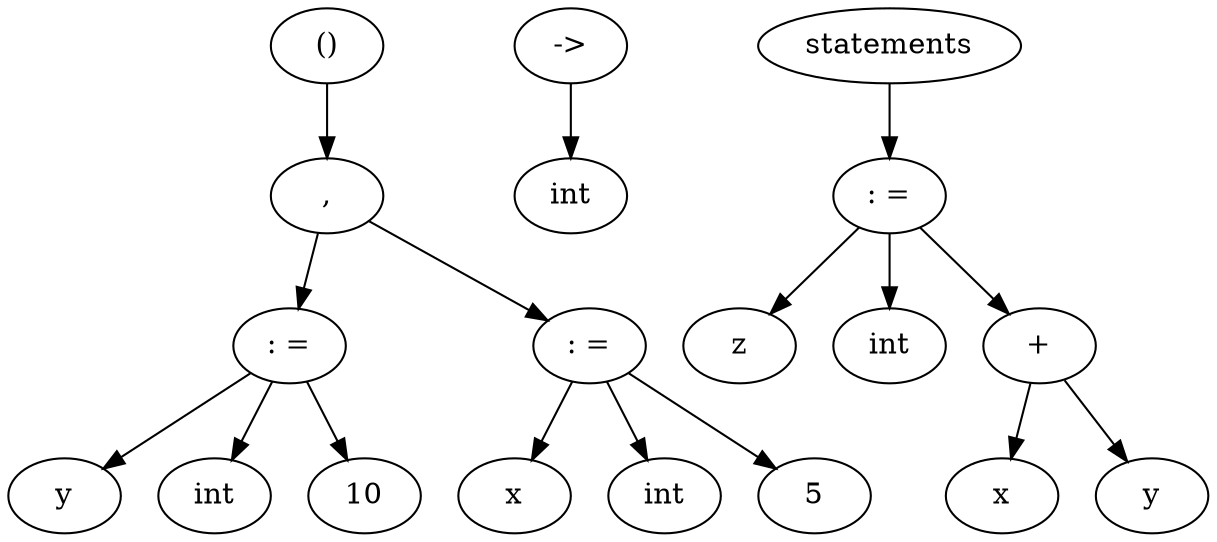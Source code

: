 digraph G {
N10 [label="y"]
N12 [label="int"]
N14 [label="10"]
N16 [label=": ="]
N17 [label="()"]
N18 [label="->"]
N19 [label="int"]
N22 [label="z"]
N24 [label="int"]
N26 [label="x"]
N27 [label="+"]
N28 [label="y"]
N3 [label="x"]
N30 [label=": ="]
N31 [label="statements"]
N5 [label="int"]
N7 [label="5"]
N8 [label=","]
N9 [label=": ="]
N16 -> N10
N16 -> N12
N16 -> N14
N17 -> N8
N18 -> N19
N27 -> N26
N27 -> N28
N30 -> N22
N30 -> N24
N30 -> N27
N31 -> N30
N8 -> N9
N8 -> N16
N9 -> N3
N9 -> N5
N9 -> N7
}
